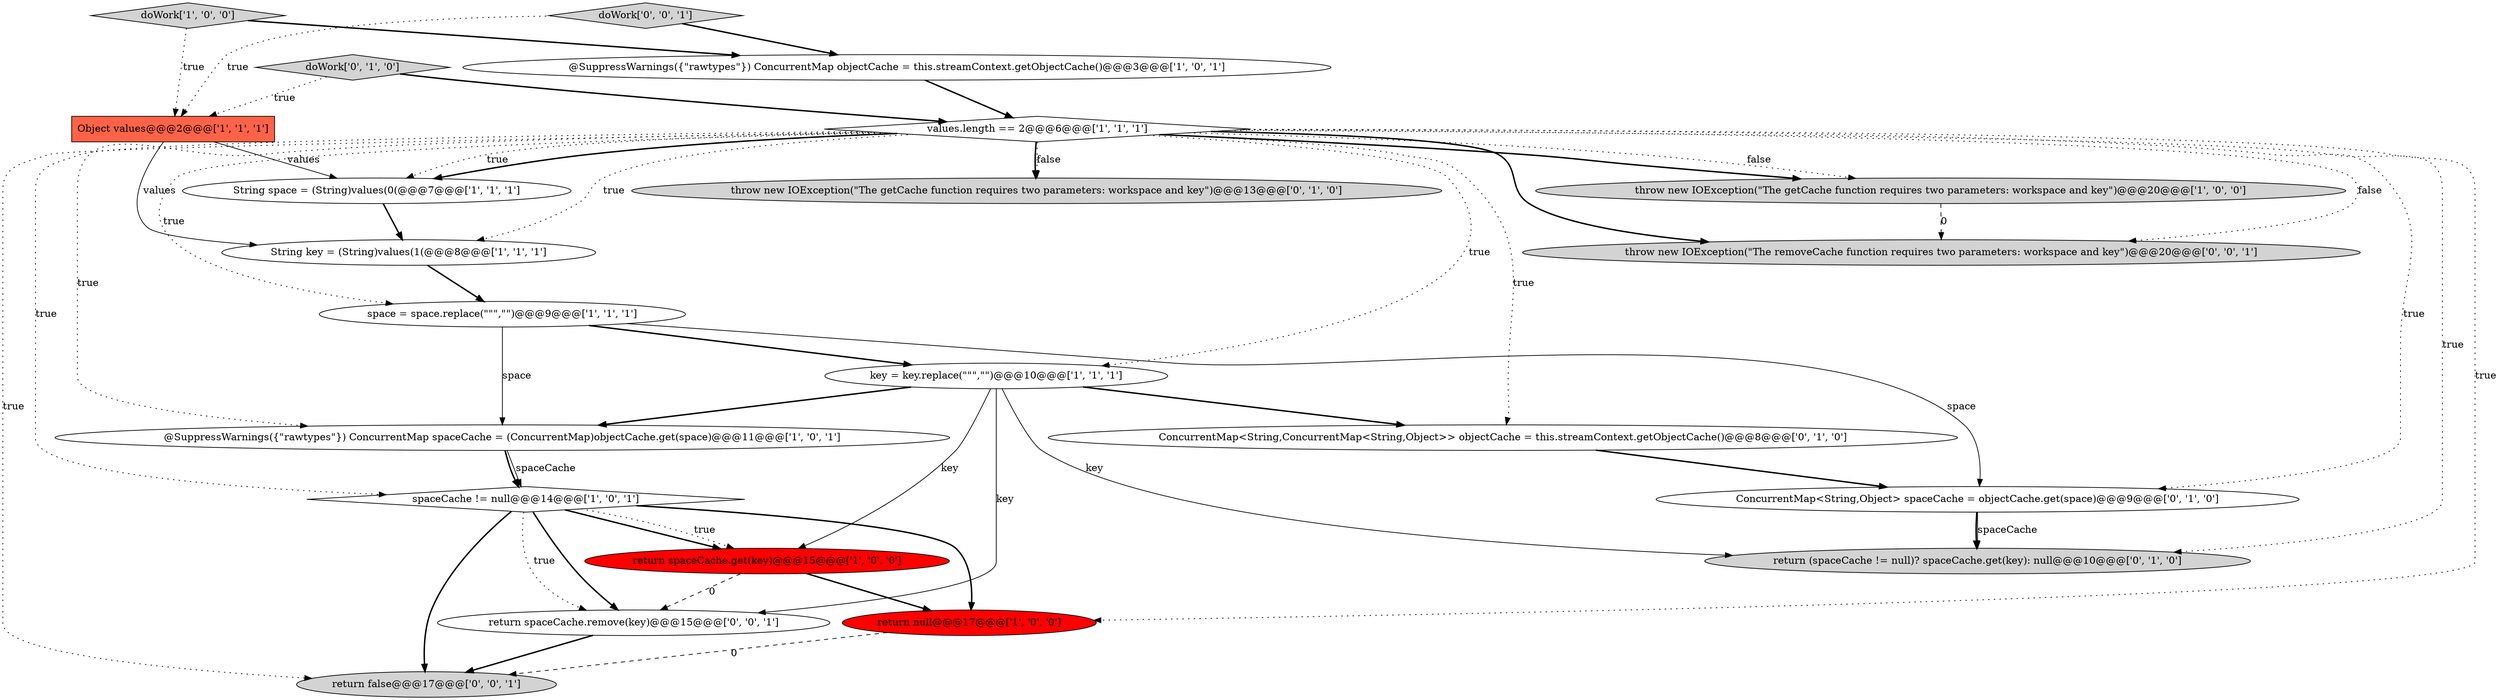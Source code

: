 digraph {
11 [style = filled, label = "spaceCache != null@@@14@@@['1', '0', '1']", fillcolor = white, shape = diamond image = "AAA0AAABBB1BBB"];
2 [style = filled, label = "return spaceCache.get(key)@@@15@@@['1', '0', '0']", fillcolor = red, shape = ellipse image = "AAA1AAABBB1BBB"];
17 [style = filled, label = "throw new IOException(\"The getCache function requires two parameters: workspace and key\")@@@13@@@['0', '1', '0']", fillcolor = lightgray, shape = ellipse image = "AAA0AAABBB2BBB"];
20 [style = filled, label = "return false@@@17@@@['0', '0', '1']", fillcolor = lightgray, shape = ellipse image = "AAA0AAABBB3BBB"];
16 [style = filled, label = "ConcurrentMap<String,Object> spaceCache = objectCache.get(space)@@@9@@@['0', '1', '0']", fillcolor = white, shape = ellipse image = "AAA0AAABBB2BBB"];
5 [style = filled, label = "values.length == 2@@@6@@@['1', '1', '1']", fillcolor = white, shape = diamond image = "AAA0AAABBB1BBB"];
4 [style = filled, label = "@SuppressWarnings({\"rawtypes\"}) ConcurrentMap spaceCache = (ConcurrentMap)objectCache.get(space)@@@11@@@['1', '0', '1']", fillcolor = white, shape = ellipse image = "AAA0AAABBB1BBB"];
7 [style = filled, label = "String key = (String)values(1(@@@8@@@['1', '1', '1']", fillcolor = white, shape = ellipse image = "AAA0AAABBB1BBB"];
13 [style = filled, label = "doWork['0', '1', '0']", fillcolor = lightgray, shape = diamond image = "AAA0AAABBB2BBB"];
9 [style = filled, label = "space = space.replace(\"\"\",\"\")@@@9@@@['1', '1', '1']", fillcolor = white, shape = ellipse image = "AAA0AAABBB1BBB"];
15 [style = filled, label = "ConcurrentMap<String,ConcurrentMap<String,Object>> objectCache = this.streamContext.getObjectCache()@@@8@@@['0', '1', '0']", fillcolor = white, shape = ellipse image = "AAA0AAABBB2BBB"];
8 [style = filled, label = "doWork['1', '0', '0']", fillcolor = lightgray, shape = diamond image = "AAA0AAABBB1BBB"];
10 [style = filled, label = "String space = (String)values(0(@@@7@@@['1', '1', '1']", fillcolor = white, shape = ellipse image = "AAA0AAABBB1BBB"];
6 [style = filled, label = "return null@@@17@@@['1', '0', '0']", fillcolor = red, shape = ellipse image = "AAA1AAABBB1BBB"];
19 [style = filled, label = "return spaceCache.remove(key)@@@15@@@['0', '0', '1']", fillcolor = white, shape = ellipse image = "AAA0AAABBB3BBB"];
18 [style = filled, label = "throw new IOException(\"The removeCache function requires two parameters: workspace and key\")@@@20@@@['0', '0', '1']", fillcolor = lightgray, shape = ellipse image = "AAA0AAABBB3BBB"];
3 [style = filled, label = "@SuppressWarnings({\"rawtypes\"}) ConcurrentMap objectCache = this.streamContext.getObjectCache()@@@3@@@['1', '0', '1']", fillcolor = white, shape = ellipse image = "AAA0AAABBB1BBB"];
21 [style = filled, label = "doWork['0', '0', '1']", fillcolor = lightgray, shape = diamond image = "AAA0AAABBB3BBB"];
12 [style = filled, label = "throw new IOException(\"The getCache function requires two parameters: workspace and key\")@@@20@@@['1', '0', '0']", fillcolor = lightgray, shape = ellipse image = "AAA0AAABBB1BBB"];
1 [style = filled, label = "Object values@@@2@@@['1', '1', '1']", fillcolor = tomato, shape = box image = "AAA0AAABBB1BBB"];
14 [style = filled, label = "return (spaceCache != null)? spaceCache.get(key): null@@@10@@@['0', '1', '0']", fillcolor = lightgray, shape = ellipse image = "AAA0AAABBB2BBB"];
0 [style = filled, label = "key = key.replace(\"\"\",\"\")@@@10@@@['1', '1', '1']", fillcolor = white, shape = ellipse image = "AAA0AAABBB1BBB"];
5->10 [style = bold, label=""];
11->20 [style = bold, label=""];
5->14 [style = dotted, label="true"];
2->19 [style = dashed, label="0"];
5->18 [style = dotted, label="false"];
5->12 [style = dotted, label="false"];
9->0 [style = bold, label=""];
21->1 [style = dotted, label="true"];
1->7 [style = solid, label="values"];
9->16 [style = solid, label="space"];
6->20 [style = dashed, label="0"];
2->6 [style = bold, label=""];
5->10 [style = dotted, label="true"];
9->4 [style = solid, label="space"];
19->20 [style = bold, label=""];
11->6 [style = bold, label=""];
8->3 [style = bold, label=""];
5->6 [style = dotted, label="true"];
5->17 [style = dotted, label="false"];
5->18 [style = bold, label=""];
5->0 [style = dotted, label="true"];
16->14 [style = solid, label="spaceCache"];
11->19 [style = bold, label=""];
15->16 [style = bold, label=""];
5->17 [style = bold, label=""];
10->7 [style = bold, label=""];
5->15 [style = dotted, label="true"];
11->2 [style = bold, label=""];
0->15 [style = bold, label=""];
5->4 [style = dotted, label="true"];
7->9 [style = bold, label=""];
8->1 [style = dotted, label="true"];
13->1 [style = dotted, label="true"];
3->5 [style = bold, label=""];
5->11 [style = dotted, label="true"];
11->2 [style = dotted, label="true"];
5->12 [style = bold, label=""];
0->4 [style = bold, label=""];
5->7 [style = dotted, label="true"];
0->19 [style = solid, label="key"];
5->16 [style = dotted, label="true"];
13->5 [style = bold, label=""];
5->9 [style = dotted, label="true"];
16->14 [style = bold, label=""];
5->20 [style = dotted, label="true"];
12->18 [style = dashed, label="0"];
0->14 [style = solid, label="key"];
0->2 [style = solid, label="key"];
11->19 [style = dotted, label="true"];
4->11 [style = solid, label="spaceCache"];
4->11 [style = bold, label=""];
1->10 [style = solid, label="values"];
21->3 [style = bold, label=""];
}
